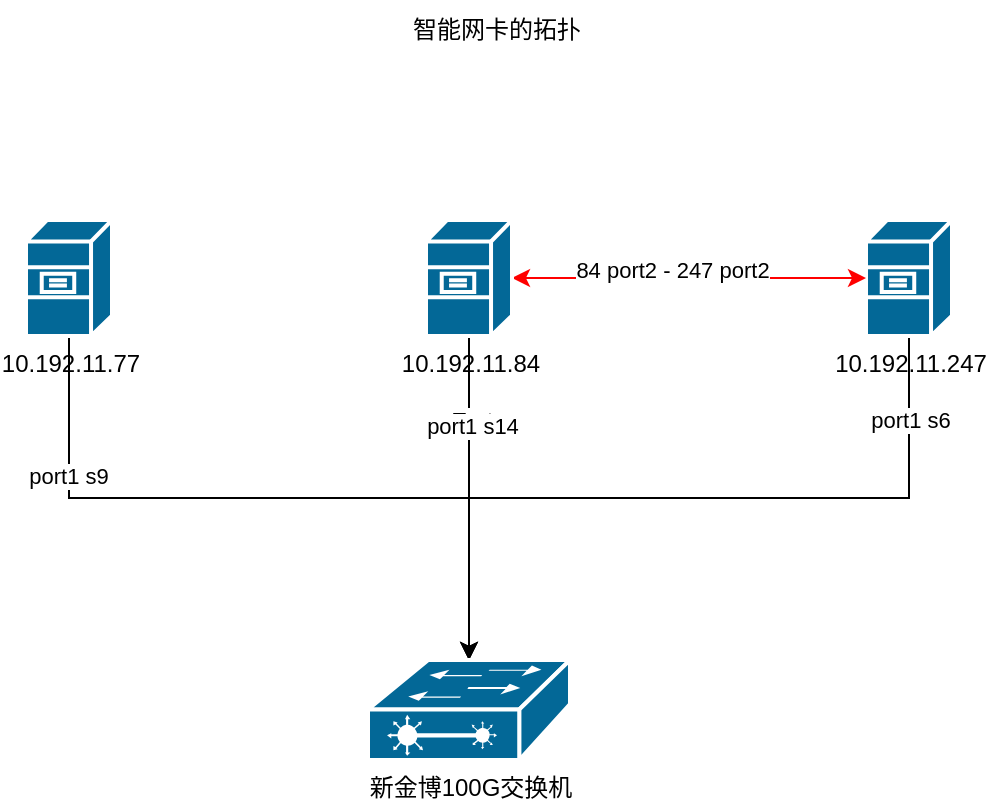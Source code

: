 <mxfile version="21.6.9" type="github">
  <diagram name="第 1 页" id="FCmfWpZ5whEIxyPbGNZS">
    <mxGraphModel dx="780" dy="428" grid="1" gridSize="10" guides="1" tooltips="1" connect="1" arrows="1" fold="1" page="1" pageScale="1" pageWidth="827" pageHeight="1169" math="0" shadow="0">
      <root>
        <mxCell id="0" />
        <mxCell id="1" parent="0" />
        <mxCell id="ZADDUnvQJP96VwfUDvQW-6" style="edgeStyle=orthogonalEdgeStyle;rounded=0;orthogonalLoop=1;jettySize=auto;html=1;exitX=0.5;exitY=1;exitDx=0;exitDy=0;exitPerimeter=0;" parent="1" source="ZADDUnvQJP96VwfUDvQW-1" target="ZADDUnvQJP96VwfUDvQW-5" edge="1">
          <mxGeometry relative="1" as="geometry" />
        </mxCell>
        <mxCell id="1vBVMhxvRLJurlo1liPz-3" value="port1 s9" style="edgeLabel;html=1;align=center;verticalAlign=middle;resizable=0;points=[];" vertex="1" connectable="0" parent="ZADDUnvQJP96VwfUDvQW-6">
          <mxGeometry x="-0.619" y="-1" relative="1" as="geometry">
            <mxPoint y="1" as="offset" />
          </mxGeometry>
        </mxCell>
        <mxCell id="ZADDUnvQJP96VwfUDvQW-1" value="10.192.11.77&lt;br&gt;" style="shape=mxgraph.cisco.servers.file_server;sketch=0;html=1;pointerEvents=1;dashed=0;fillColor=#036897;strokeColor=#ffffff;strokeWidth=2;verticalLabelPosition=bottom;verticalAlign=top;align=center;outlineConnect=0;" parent="1" vertex="1">
          <mxGeometry x="80" y="260" width="43" height="58" as="geometry" />
        </mxCell>
        <mxCell id="ZADDUnvQJP96VwfUDvQW-8" style="edgeStyle=orthogonalEdgeStyle;rounded=0;orthogonalLoop=1;jettySize=auto;html=1;exitX=0.5;exitY=1;exitDx=0;exitDy=0;exitPerimeter=0;entryX=0.5;entryY=0;entryDx=0;entryDy=0;entryPerimeter=0;" parent="1" source="ZADDUnvQJP96VwfUDvQW-2" target="ZADDUnvQJP96VwfUDvQW-5" edge="1">
          <mxGeometry relative="1" as="geometry" />
        </mxCell>
        <mxCell id="1vBVMhxvRLJurlo1liPz-5" value="port1 s6" style="edgeLabel;html=1;align=center;verticalAlign=middle;resizable=0;points=[];" vertex="1" connectable="0" parent="ZADDUnvQJP96VwfUDvQW-8">
          <mxGeometry x="-0.783" relative="1" as="geometry">
            <mxPoint as="offset" />
          </mxGeometry>
        </mxCell>
        <mxCell id="ZADDUnvQJP96VwfUDvQW-2" value="10.192.11.247" style="shape=mxgraph.cisco.servers.file_server;sketch=0;html=1;pointerEvents=1;dashed=0;fillColor=#036897;strokeColor=#ffffff;strokeWidth=2;verticalLabelPosition=bottom;verticalAlign=top;align=center;outlineConnect=0;" parent="1" vertex="1">
          <mxGeometry x="500" y="260" width="43" height="58" as="geometry" />
        </mxCell>
        <mxCell id="ZADDUnvQJP96VwfUDvQW-7" style="edgeStyle=orthogonalEdgeStyle;rounded=0;orthogonalLoop=1;jettySize=auto;html=1;exitX=0.5;exitY=1;exitDx=0;exitDy=0;exitPerimeter=0;entryX=0.5;entryY=0;entryDx=0;entryDy=0;entryPerimeter=0;" parent="1" source="ZADDUnvQJP96VwfUDvQW-3" target="ZADDUnvQJP96VwfUDvQW-5" edge="1">
          <mxGeometry relative="1" as="geometry" />
        </mxCell>
        <mxCell id="ZADDUnvQJP96VwfUDvQW-9" value="Text" style="edgeLabel;html=1;align=center;verticalAlign=middle;resizable=0;points=[];" parent="ZADDUnvQJP96VwfUDvQW-7" vertex="1" connectable="0">
          <mxGeometry x="-0.481" y="1" relative="1" as="geometry">
            <mxPoint as="offset" />
          </mxGeometry>
        </mxCell>
        <mxCell id="1vBVMhxvRLJurlo1liPz-4" value="port1 s14" style="edgeLabel;html=1;align=center;verticalAlign=middle;resizable=0;points=[];" vertex="1" connectable="0" parent="ZADDUnvQJP96VwfUDvQW-7">
          <mxGeometry x="-0.463" y="1" relative="1" as="geometry">
            <mxPoint y="1" as="offset" />
          </mxGeometry>
        </mxCell>
        <mxCell id="1vBVMhxvRLJurlo1liPz-1" style="edgeStyle=orthogonalEdgeStyle;rounded=0;orthogonalLoop=1;jettySize=auto;html=1;exitX=1;exitY=0.5;exitDx=0;exitDy=0;exitPerimeter=0;entryX=0;entryY=0.5;entryDx=0;entryDy=0;entryPerimeter=0;strokeColor=#FF0000;startArrow=classic;startFill=1;" edge="1" parent="1" source="ZADDUnvQJP96VwfUDvQW-3" target="ZADDUnvQJP96VwfUDvQW-2">
          <mxGeometry relative="1" as="geometry" />
        </mxCell>
        <mxCell id="1vBVMhxvRLJurlo1liPz-2" value="84 port2 - 247 port2" style="edgeLabel;html=1;align=center;verticalAlign=middle;resizable=0;points=[];" vertex="1" connectable="0" parent="1vBVMhxvRLJurlo1liPz-1">
          <mxGeometry x="-0.096" y="4" relative="1" as="geometry">
            <mxPoint as="offset" />
          </mxGeometry>
        </mxCell>
        <mxCell id="ZADDUnvQJP96VwfUDvQW-3" value="10.192.11.84" style="shape=mxgraph.cisco.servers.file_server;sketch=0;html=1;pointerEvents=1;dashed=0;fillColor=#036897;strokeColor=#ffffff;strokeWidth=2;verticalLabelPosition=bottom;verticalAlign=top;align=center;outlineConnect=0;" parent="1" vertex="1">
          <mxGeometry x="280" y="260" width="43" height="58" as="geometry" />
        </mxCell>
        <mxCell id="ZADDUnvQJP96VwfUDvQW-4" value="智能网卡的拓扑" style="text;html=1;align=center;verticalAlign=middle;resizable=0;points=[];autosize=1;strokeColor=none;fillColor=none;" parent="1" vertex="1">
          <mxGeometry x="260" y="150" width="110" height="30" as="geometry" />
        </mxCell>
        <mxCell id="ZADDUnvQJP96VwfUDvQW-5" value="新金博100G交换机" style="shape=mxgraph.cisco.switches.layer_2_remote_switch;sketch=0;html=1;pointerEvents=1;dashed=0;fillColor=#036897;strokeColor=#ffffff;strokeWidth=2;verticalLabelPosition=bottom;verticalAlign=top;align=center;outlineConnect=0;" parent="1" vertex="1">
          <mxGeometry x="251" y="480" width="101" height="50" as="geometry" />
        </mxCell>
      </root>
    </mxGraphModel>
  </diagram>
</mxfile>
